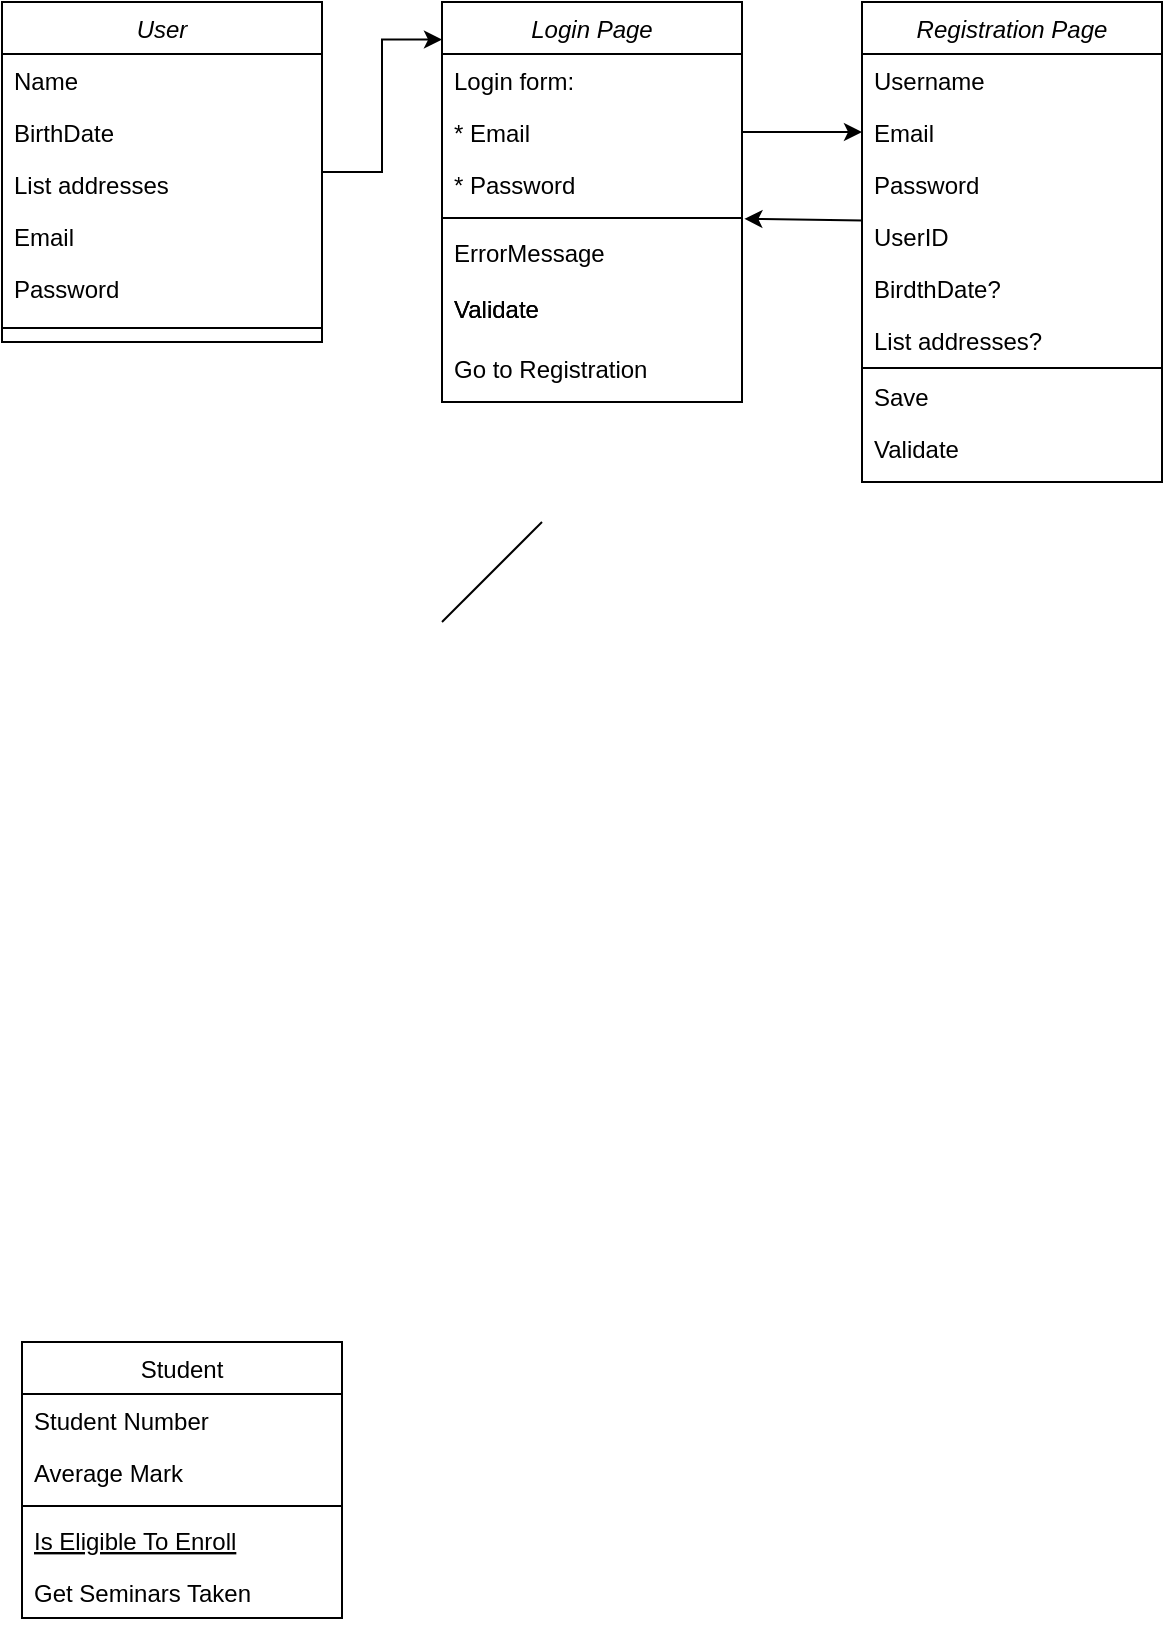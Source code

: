 <mxfile version="21.6.6" type="github">
  <diagram id="C5RBs43oDa-KdzZeNtuy" name="Page-1">
    <mxGraphModel dx="1050" dy="543" grid="1" gridSize="10" guides="1" tooltips="1" connect="1" arrows="1" fold="1" page="1" pageScale="1" pageWidth="827" pageHeight="1169" math="0" shadow="0">
      <root>
        <mxCell id="WIyWlLk6GJQsqaUBKTNV-0" />
        <mxCell id="WIyWlLk6GJQsqaUBKTNV-1" parent="WIyWlLk6GJQsqaUBKTNV-0" />
        <mxCell id="zkfFHV4jXpPFQw0GAbJ--6" value="Student" style="swimlane;fontStyle=0;align=center;verticalAlign=top;childLayout=stackLayout;horizontal=1;startSize=26;horizontalStack=0;resizeParent=1;resizeLast=0;collapsible=1;marginBottom=0;rounded=0;shadow=0;strokeWidth=1;" parent="WIyWlLk6GJQsqaUBKTNV-1" vertex="1">
          <mxGeometry x="20" y="670" width="160" height="138" as="geometry">
            <mxRectangle x="130" y="380" width="160" height="26" as="alternateBounds" />
          </mxGeometry>
        </mxCell>
        <mxCell id="zkfFHV4jXpPFQw0GAbJ--7" value="Student Number" style="text;align=left;verticalAlign=top;spacingLeft=4;spacingRight=4;overflow=hidden;rotatable=0;points=[[0,0.5],[1,0.5]];portConstraint=eastwest;" parent="zkfFHV4jXpPFQw0GAbJ--6" vertex="1">
          <mxGeometry y="26" width="160" height="26" as="geometry" />
        </mxCell>
        <mxCell id="zkfFHV4jXpPFQw0GAbJ--8" value="Average Mark" style="text;align=left;verticalAlign=top;spacingLeft=4;spacingRight=4;overflow=hidden;rotatable=0;points=[[0,0.5],[1,0.5]];portConstraint=eastwest;rounded=0;shadow=0;html=0;" parent="zkfFHV4jXpPFQw0GAbJ--6" vertex="1">
          <mxGeometry y="52" width="160" height="26" as="geometry" />
        </mxCell>
        <mxCell id="zkfFHV4jXpPFQw0GAbJ--9" value="" style="line;html=1;strokeWidth=1;align=left;verticalAlign=middle;spacingTop=-1;spacingLeft=3;spacingRight=3;rotatable=0;labelPosition=right;points=[];portConstraint=eastwest;" parent="zkfFHV4jXpPFQw0GAbJ--6" vertex="1">
          <mxGeometry y="78" width="160" height="8" as="geometry" />
        </mxCell>
        <mxCell id="zkfFHV4jXpPFQw0GAbJ--10" value="Is Eligible To Enroll" style="text;align=left;verticalAlign=top;spacingLeft=4;spacingRight=4;overflow=hidden;rotatable=0;points=[[0,0.5],[1,0.5]];portConstraint=eastwest;fontStyle=4" parent="zkfFHV4jXpPFQw0GAbJ--6" vertex="1">
          <mxGeometry y="86" width="160" height="26" as="geometry" />
        </mxCell>
        <mxCell id="zkfFHV4jXpPFQw0GAbJ--11" value="Get Seminars Taken" style="text;align=left;verticalAlign=top;spacingLeft=4;spacingRight=4;overflow=hidden;rotatable=0;points=[[0,0.5],[1,0.5]];portConstraint=eastwest;" parent="zkfFHV4jXpPFQw0GAbJ--6" vertex="1">
          <mxGeometry y="112" width="160" height="26" as="geometry" />
        </mxCell>
        <mxCell id="9pPz5scDxK2ZyWRnjCIS-16" style="edgeStyle=orthogonalEdgeStyle;rounded=0;orthogonalLoop=1;jettySize=auto;html=1;exitX=1;exitY=0.5;exitDx=0;exitDy=0;entryX=0;entryY=0.094;entryDx=0;entryDy=0;entryPerimeter=0;" edge="1" parent="WIyWlLk6GJQsqaUBKTNV-1" source="9pPz5scDxK2ZyWRnjCIS-0" target="9pPz5scDxK2ZyWRnjCIS-8">
          <mxGeometry relative="1" as="geometry" />
        </mxCell>
        <mxCell id="9pPz5scDxK2ZyWRnjCIS-0" value="User" style="swimlane;fontStyle=2;align=center;verticalAlign=top;childLayout=stackLayout;horizontal=1;startSize=26;horizontalStack=0;resizeParent=1;resizeLast=0;collapsible=1;marginBottom=0;rounded=0;shadow=0;strokeWidth=1;" vertex="1" parent="WIyWlLk6GJQsqaUBKTNV-1">
          <mxGeometry x="10" width="160" height="170" as="geometry">
            <mxRectangle x="10" width="160" height="26" as="alternateBounds" />
          </mxGeometry>
        </mxCell>
        <mxCell id="9pPz5scDxK2ZyWRnjCIS-1" value="Name" style="text;align=left;verticalAlign=top;spacingLeft=4;spacingRight=4;overflow=hidden;rotatable=0;points=[[0,0.5],[1,0.5]];portConstraint=eastwest;" vertex="1" parent="9pPz5scDxK2ZyWRnjCIS-0">
          <mxGeometry y="26" width="160" height="26" as="geometry" />
        </mxCell>
        <mxCell id="9pPz5scDxK2ZyWRnjCIS-2" value="BirthDate" style="text;align=left;verticalAlign=top;spacingLeft=4;spacingRight=4;overflow=hidden;rotatable=0;points=[[0,0.5],[1,0.5]];portConstraint=eastwest;rounded=0;shadow=0;html=0;" vertex="1" parent="9pPz5scDxK2ZyWRnjCIS-0">
          <mxGeometry y="52" width="160" height="26" as="geometry" />
        </mxCell>
        <mxCell id="9pPz5scDxK2ZyWRnjCIS-3" value="List addresses" style="text;align=left;verticalAlign=top;spacingLeft=4;spacingRight=4;overflow=hidden;rotatable=0;points=[[0,0.5],[1,0.5]];portConstraint=eastwest;rounded=0;shadow=0;html=0;" vertex="1" parent="9pPz5scDxK2ZyWRnjCIS-0">
          <mxGeometry y="78" width="160" height="26" as="geometry" />
        </mxCell>
        <mxCell id="9pPz5scDxK2ZyWRnjCIS-6" value="Email" style="text;align=left;verticalAlign=top;spacingLeft=4;spacingRight=4;overflow=hidden;rotatable=0;points=[[0,0.5],[1,0.5]];portConstraint=eastwest;rounded=0;shadow=0;html=0;" vertex="1" parent="9pPz5scDxK2ZyWRnjCIS-0">
          <mxGeometry y="104" width="160" height="26" as="geometry" />
        </mxCell>
        <mxCell id="9pPz5scDxK2ZyWRnjCIS-7" value="Password" style="text;align=left;verticalAlign=top;spacingLeft=4;spacingRight=4;overflow=hidden;rotatable=0;points=[[0,0.5],[1,0.5]];portConstraint=eastwest;rounded=0;shadow=0;html=0;" vertex="1" parent="9pPz5scDxK2ZyWRnjCIS-0">
          <mxGeometry y="130" width="160" height="26" as="geometry" />
        </mxCell>
        <mxCell id="9pPz5scDxK2ZyWRnjCIS-4" value="" style="line;html=1;strokeWidth=1;align=left;verticalAlign=middle;spacingTop=-1;spacingLeft=3;spacingRight=3;rotatable=0;labelPosition=right;points=[];portConstraint=eastwest;" vertex="1" parent="9pPz5scDxK2ZyWRnjCIS-0">
          <mxGeometry y="156" width="160" height="14" as="geometry" />
        </mxCell>
        <mxCell id="9pPz5scDxK2ZyWRnjCIS-8" value="Login Page" style="swimlane;fontStyle=2;align=center;verticalAlign=top;childLayout=stackLayout;horizontal=1;startSize=26;horizontalStack=0;resizeParent=1;resizeLast=0;collapsible=1;marginBottom=0;rounded=0;shadow=0;strokeWidth=1;" vertex="1" parent="WIyWlLk6GJQsqaUBKTNV-1">
          <mxGeometry x="230" width="150" height="200" as="geometry">
            <mxRectangle x="230" y="140" width="160" height="26" as="alternateBounds" />
          </mxGeometry>
        </mxCell>
        <mxCell id="9pPz5scDxK2ZyWRnjCIS-9" value="Login form:" style="text;align=left;verticalAlign=top;spacingLeft=4;spacingRight=4;overflow=hidden;rotatable=0;points=[[0,0.5],[1,0.5]];portConstraint=eastwest;" vertex="1" parent="9pPz5scDxK2ZyWRnjCIS-8">
          <mxGeometry y="26" width="150" height="26" as="geometry" />
        </mxCell>
        <mxCell id="9pPz5scDxK2ZyWRnjCIS-24" style="edgeStyle=orthogonalEdgeStyle;rounded=0;orthogonalLoop=1;jettySize=auto;html=1;exitX=1;exitY=0.5;exitDx=0;exitDy=0;" edge="1" parent="9pPz5scDxK2ZyWRnjCIS-8" source="9pPz5scDxK2ZyWRnjCIS-10">
          <mxGeometry relative="1" as="geometry">
            <mxPoint x="210" y="65" as="targetPoint" />
          </mxGeometry>
        </mxCell>
        <mxCell id="9pPz5scDxK2ZyWRnjCIS-10" value="* Email" style="text;align=left;verticalAlign=top;spacingLeft=4;spacingRight=4;overflow=hidden;rotatable=0;points=[[0,0.5],[1,0.5]];portConstraint=eastwest;rounded=0;shadow=0;html=0;" vertex="1" parent="9pPz5scDxK2ZyWRnjCIS-8">
          <mxGeometry y="52" width="150" height="26" as="geometry" />
        </mxCell>
        <mxCell id="9pPz5scDxK2ZyWRnjCIS-11" value="* Password" style="text;align=left;verticalAlign=top;spacingLeft=4;spacingRight=4;overflow=hidden;rotatable=0;points=[[0,0.5],[1,0.5]];portConstraint=eastwest;rounded=0;shadow=0;html=0;" vertex="1" parent="9pPz5scDxK2ZyWRnjCIS-8">
          <mxGeometry y="78" width="150" height="26" as="geometry" />
        </mxCell>
        <mxCell id="9pPz5scDxK2ZyWRnjCIS-12" value="" style="line;html=1;strokeWidth=1;align=left;verticalAlign=middle;spacingTop=-1;spacingLeft=3;spacingRight=3;rotatable=0;labelPosition=right;points=[];portConstraint=eastwest;" vertex="1" parent="9pPz5scDxK2ZyWRnjCIS-8">
          <mxGeometry y="104" width="150" height="8" as="geometry" />
        </mxCell>
        <mxCell id="9pPz5scDxK2ZyWRnjCIS-13" value="ErrorMessage" style="text;align=left;verticalAlign=top;spacingLeft=4;spacingRight=4;overflow=hidden;rotatable=0;points=[[0,0.5],[1,0.5]];portConstraint=eastwest;" vertex="1" parent="9pPz5scDxK2ZyWRnjCIS-8">
          <mxGeometry y="112" width="150" height="28" as="geometry" />
        </mxCell>
        <mxCell id="9pPz5scDxK2ZyWRnjCIS-20" value="Validate" style="text;align=left;verticalAlign=top;spacingLeft=4;spacingRight=4;overflow=hidden;rotatable=0;points=[[0,0.5],[1,0.5]];portConstraint=eastwest;" vertex="1" parent="9pPz5scDxK2ZyWRnjCIS-8">
          <mxGeometry y="140" width="150" height="30" as="geometry" />
        </mxCell>
        <mxCell id="9pPz5scDxK2ZyWRnjCIS-21" value="Go to Registration" style="text;align=left;verticalAlign=top;spacingLeft=4;spacingRight=4;overflow=hidden;rotatable=0;points=[[0,0.5],[1,0.5]];portConstraint=eastwest;" vertex="1" parent="9pPz5scDxK2ZyWRnjCIS-8">
          <mxGeometry y="170" width="150" height="20" as="geometry" />
        </mxCell>
        <mxCell id="9pPz5scDxK2ZyWRnjCIS-15" value="" style="endArrow=none;html=1;rounded=0;" edge="1" parent="WIyWlLk6GJQsqaUBKTNV-1">
          <mxGeometry width="50" height="50" relative="1" as="geometry">
            <mxPoint x="230" y="310" as="sourcePoint" />
            <mxPoint x="280" y="260" as="targetPoint" />
          </mxGeometry>
        </mxCell>
        <mxCell id="9pPz5scDxK2ZyWRnjCIS-17" value="" style="endArrow=classic;html=1;rounded=0;entryX=1.008;entryY=1.169;entryDx=0;entryDy=0;entryPerimeter=0;exitX=0.003;exitY=0.2;exitDx=0;exitDy=0;exitPerimeter=0;" edge="1" parent="WIyWlLk6GJQsqaUBKTNV-1" source="9pPz5scDxK2ZyWRnjCIS-36" target="9pPz5scDxK2ZyWRnjCIS-11">
          <mxGeometry width="50" height="50" relative="1" as="geometry">
            <mxPoint x="400" y="330" as="sourcePoint" />
            <mxPoint x="450" y="280" as="targetPoint" />
          </mxGeometry>
        </mxCell>
        <mxCell id="9pPz5scDxK2ZyWRnjCIS-19" value="Validate" style="text;align=left;verticalAlign=top;spacingLeft=4;spacingRight=4;overflow=hidden;rotatable=0;points=[[0,0.5],[1,0.5]];portConstraint=eastwest;" vertex="1" parent="WIyWlLk6GJQsqaUBKTNV-1">
          <mxGeometry x="230" y="140" width="150" height="20" as="geometry" />
        </mxCell>
        <mxCell id="9pPz5scDxK2ZyWRnjCIS-25" value="Registration Page" style="swimlane;fontStyle=2;align=center;verticalAlign=top;childLayout=stackLayout;horizontal=1;startSize=26;horizontalStack=0;resizeParent=1;resizeLast=0;collapsible=1;marginBottom=0;rounded=0;shadow=0;strokeWidth=1;" vertex="1" parent="WIyWlLk6GJQsqaUBKTNV-1">
          <mxGeometry x="440" width="150" height="240" as="geometry">
            <mxRectangle x="230" y="140" width="160" height="26" as="alternateBounds" />
          </mxGeometry>
        </mxCell>
        <mxCell id="9pPz5scDxK2ZyWRnjCIS-26" value="Username" style="text;align=left;verticalAlign=top;spacingLeft=4;spacingRight=4;overflow=hidden;rotatable=0;points=[[0,0.5],[1,0.5]];portConstraint=eastwest;" vertex="1" parent="9pPz5scDxK2ZyWRnjCIS-25">
          <mxGeometry y="26" width="150" height="26" as="geometry" />
        </mxCell>
        <mxCell id="9pPz5scDxK2ZyWRnjCIS-28" value="Email" style="text;align=left;verticalAlign=top;spacingLeft=4;spacingRight=4;overflow=hidden;rotatable=0;points=[[0,0.5],[1,0.5]];portConstraint=eastwest;rounded=0;shadow=0;html=0;" vertex="1" parent="9pPz5scDxK2ZyWRnjCIS-25">
          <mxGeometry y="52" width="150" height="26" as="geometry" />
        </mxCell>
        <mxCell id="9pPz5scDxK2ZyWRnjCIS-29" value="Password" style="text;align=left;verticalAlign=top;spacingLeft=4;spacingRight=4;overflow=hidden;rotatable=0;points=[[0,0.5],[1,0.5]];portConstraint=eastwest;rounded=0;shadow=0;html=0;" vertex="1" parent="9pPz5scDxK2ZyWRnjCIS-25">
          <mxGeometry y="78" width="150" height="26" as="geometry" />
        </mxCell>
        <mxCell id="9pPz5scDxK2ZyWRnjCIS-36" value="UserID" style="text;align=left;verticalAlign=top;spacingLeft=4;spacingRight=4;overflow=hidden;rotatable=0;points=[[0,0.5],[1,0.5]];portConstraint=eastwest;rounded=0;shadow=0;html=0;" vertex="1" parent="9pPz5scDxK2ZyWRnjCIS-25">
          <mxGeometry y="104" width="150" height="26" as="geometry" />
        </mxCell>
        <mxCell id="9pPz5scDxK2ZyWRnjCIS-37" value="BirdthDate?" style="text;align=left;verticalAlign=top;spacingLeft=4;spacingRight=4;overflow=hidden;rotatable=0;points=[[0,0.5],[1,0.5]];portConstraint=eastwest;rounded=0;shadow=0;html=0;" vertex="1" parent="9pPz5scDxK2ZyWRnjCIS-25">
          <mxGeometry y="130" width="150" height="26" as="geometry" />
        </mxCell>
        <mxCell id="9pPz5scDxK2ZyWRnjCIS-38" value="List addresses?" style="text;align=left;verticalAlign=top;spacingLeft=4;spacingRight=4;overflow=hidden;rotatable=0;points=[[0,0.5],[1,0.5]];portConstraint=eastwest;rounded=0;shadow=0;html=0;" vertex="1" parent="9pPz5scDxK2ZyWRnjCIS-25">
          <mxGeometry y="156" width="150" height="26" as="geometry" />
        </mxCell>
        <mxCell id="9pPz5scDxK2ZyWRnjCIS-30" value="" style="line;html=1;strokeWidth=1;align=left;verticalAlign=middle;spacingTop=-1;spacingLeft=3;spacingRight=3;rotatable=0;labelPosition=right;points=[];portConstraint=eastwest;" vertex="1" parent="9pPz5scDxK2ZyWRnjCIS-25">
          <mxGeometry y="182" width="150" height="2" as="geometry" />
        </mxCell>
        <mxCell id="9pPz5scDxK2ZyWRnjCIS-35" value="Save" style="text;align=left;verticalAlign=top;spacingLeft=4;spacingRight=4;overflow=hidden;rotatable=0;points=[[0,0.5],[1,0.5]];portConstraint=eastwest;rounded=0;shadow=0;html=0;" vertex="1" parent="9pPz5scDxK2ZyWRnjCIS-25">
          <mxGeometry y="184" width="150" height="26" as="geometry" />
        </mxCell>
        <mxCell id="9pPz5scDxK2ZyWRnjCIS-31" value="Validate" style="text;align=left;verticalAlign=top;spacingLeft=4;spacingRight=4;overflow=hidden;rotatable=0;points=[[0,0.5],[1,0.5]];portConstraint=eastwest;" vertex="1" parent="9pPz5scDxK2ZyWRnjCIS-25">
          <mxGeometry y="210" width="150" height="28" as="geometry" />
        </mxCell>
      </root>
    </mxGraphModel>
  </diagram>
</mxfile>

